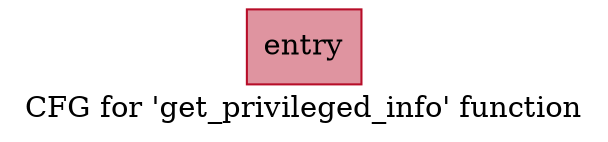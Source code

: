 digraph "CFG for 'get_privileged_info' function" {
	label="CFG for 'get_privileged_info' function";

	Node0x558d52db27a0 [shape=record,color="#b70d28ff", style=filled, fillcolor="#b70d2870",label="{entry}"];
}
